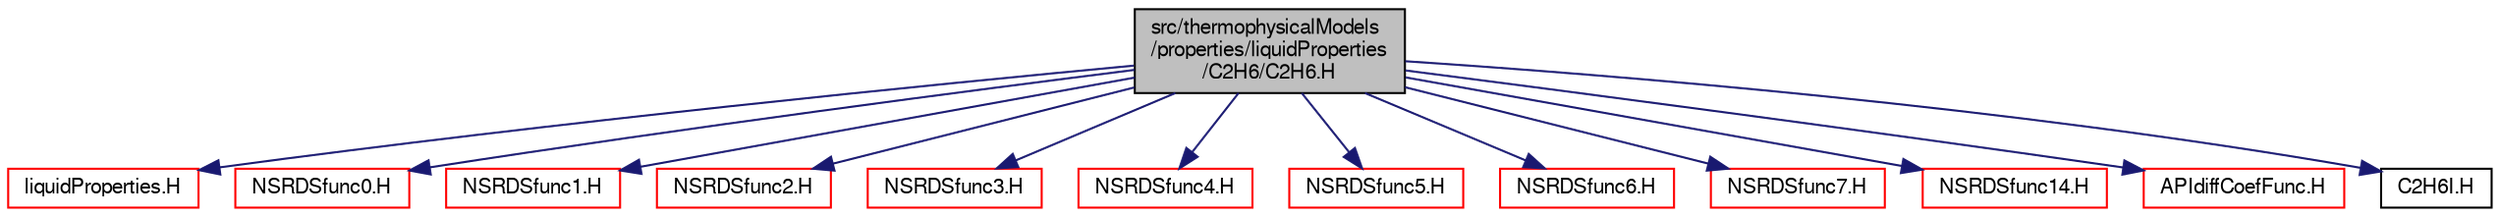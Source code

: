 digraph "src/thermophysicalModels/properties/liquidProperties/C2H6/C2H6.H"
{
  bgcolor="transparent";
  edge [fontname="FreeSans",fontsize="10",labelfontname="FreeSans",labelfontsize="10"];
  node [fontname="FreeSans",fontsize="10",shape=record];
  Node0 [label="src/thermophysicalModels\l/properties/liquidProperties\l/C2H6/C2H6.H",height=0.2,width=0.4,color="black", fillcolor="grey75", style="filled", fontcolor="black"];
  Node0 -> Node1 [color="midnightblue",fontsize="10",style="solid",fontname="FreeSans"];
  Node1 [label="liquidProperties.H",height=0.2,width=0.4,color="red",URL="$a15845.html"];
  Node0 -> Node80 [color="midnightblue",fontsize="10",style="solid",fontname="FreeSans"];
  Node80 [label="NSRDSfunc0.H",height=0.2,width=0.4,color="red",URL="$a16700.html"];
  Node0 -> Node82 [color="midnightblue",fontsize="10",style="solid",fontname="FreeSans"];
  Node82 [label="NSRDSfunc1.H",height=0.2,width=0.4,color="red",URL="$a16706.html"];
  Node0 -> Node83 [color="midnightblue",fontsize="10",style="solid",fontname="FreeSans"];
  Node83 [label="NSRDSfunc2.H",height=0.2,width=0.4,color="red",URL="$a16718.html"];
  Node0 -> Node84 [color="midnightblue",fontsize="10",style="solid",fontname="FreeSans"];
  Node84 [label="NSRDSfunc3.H",height=0.2,width=0.4,color="red",URL="$a16724.html"];
  Node0 -> Node85 [color="midnightblue",fontsize="10",style="solid",fontname="FreeSans"];
  Node85 [label="NSRDSfunc4.H",height=0.2,width=0.4,color="red",URL="$a16730.html"];
  Node0 -> Node86 [color="midnightblue",fontsize="10",style="solid",fontname="FreeSans"];
  Node86 [label="NSRDSfunc5.H",height=0.2,width=0.4,color="red",URL="$a16736.html"];
  Node0 -> Node87 [color="midnightblue",fontsize="10",style="solid",fontname="FreeSans"];
  Node87 [label="NSRDSfunc6.H",height=0.2,width=0.4,color="red",URL="$a16742.html"];
  Node0 -> Node88 [color="midnightblue",fontsize="10",style="solid",fontname="FreeSans"];
  Node88 [label="NSRDSfunc7.H",height=0.2,width=0.4,color="red",URL="$a16748.html"];
  Node0 -> Node89 [color="midnightblue",fontsize="10",style="solid",fontname="FreeSans"];
  Node89 [label="NSRDSfunc14.H",height=0.2,width=0.4,color="red",URL="$a16712.html"];
  Node0 -> Node90 [color="midnightblue",fontsize="10",style="solid",fontname="FreeSans"];
  Node90 [label="APIdiffCoefFunc.H",height=0.2,width=0.4,color="red",URL="$a16694.html"];
  Node0 -> Node91 [color="midnightblue",fontsize="10",style="solid",fontname="FreeSans"];
  Node91 [label="C2H6I.H",height=0.2,width=0.4,color="black",URL="$a15686.html"];
}
